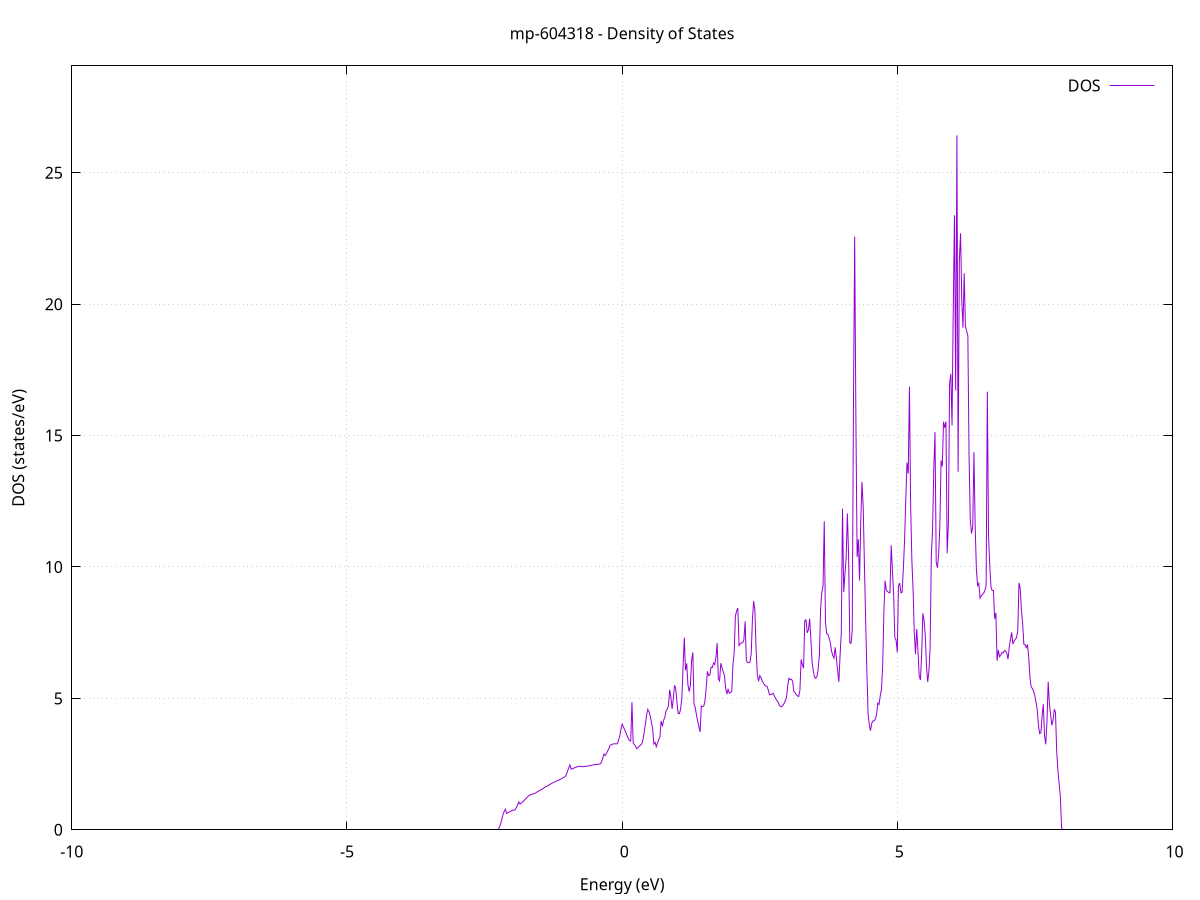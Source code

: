 set title 'mp-604318 - Density of States'
set xlabel 'Energy (eV)'
set ylabel 'DOS (states/eV)'
set grid
set xrange [-10:10]
set yrange [0:29.068]
set xzeroaxis lt -1
set terminal png size 800,600
set output 'mp-604318_dos_gnuplot.png'
plot '-' using 1:2 with lines title 'DOS'
-34.208500 0.000000
-34.186400 0.000000
-34.164300 0.000000
-34.142200 0.000000
-34.120100 0.000000
-34.098000 0.000000
-34.075900 0.000000
-34.053700 0.000000
-34.031600 0.000000
-34.009500 0.000000
-33.987400 0.000000
-33.965300 0.000000
-33.943200 0.000000
-33.921100 0.000000
-33.898900 0.000000
-33.876800 0.000000
-33.854700 0.000000
-33.832600 0.000000
-33.810500 0.000000
-33.788400 0.000000
-33.766300 0.000000
-33.744200 0.000000
-33.722000 0.000000
-33.699900 0.000000
-33.677800 0.000000
-33.655700 0.000000
-33.633600 0.000000
-33.611500 0.000000
-33.589400 0.000000
-33.567200 0.000000
-33.545100 0.000000
-33.523000 0.000000
-33.500900 0.000000
-33.478800 0.000000
-33.456700 0.000000
-33.434600 0.000000
-33.412400 0.000000
-33.390300 0.000000
-33.368200 0.000000
-33.346100 0.000000
-33.324000 0.000000
-33.301900 0.000000
-33.279800 0.000000
-33.257700 0.000000
-33.235500 0.000000
-33.213400 0.000000
-33.191300 0.000000
-33.169200 0.000000
-33.147100 0.000000
-33.125000 0.000000
-33.102900 0.000000
-33.080700 0.000000
-33.058600 0.000000
-33.036500 0.000000
-33.014400 0.000000
-32.992300 0.000000
-32.970200 0.000000
-32.948100 0.000000
-32.925900 0.000000
-32.903800 0.000000
-32.881700 0.000000
-32.859600 0.000000
-32.837500 0.000000
-32.815400 0.000000
-32.793300 0.000000
-32.771100 0.000000
-32.749000 0.000000
-32.726900 0.000000
-32.704800 0.000000
-32.682700 0.000000
-32.660600 0.000000
-32.638500 0.000000
-32.616400 0.000000
-32.594200 0.000000
-32.572100 0.000000
-32.550000 0.000000
-32.527900 0.000000
-32.505800 0.000000
-32.483700 0.000000
-32.461600 0.000000
-32.439400 0.000000
-32.417300 0.000000
-32.395200 0.000000
-32.373100 0.000000
-32.351000 0.000000
-32.328900 0.000000
-32.306800 0.000000
-32.284600 0.000000
-32.262500 0.000000
-32.240400 0.000000
-32.218300 0.000000
-32.196200 1092.829200
-32.174100 0.000000
-32.152000 0.000000
-32.129900 0.000000
-32.107700 0.000000
-32.085600 0.000000
-32.063500 0.000000
-32.041400 0.000000
-32.019300 0.000000
-31.997200 0.000000
-31.975100 0.000000
-31.952900 0.000000
-31.930800 0.000000
-31.908700 0.000000
-31.886600 0.000000
-31.864500 0.000000
-31.842400 0.000000
-31.820300 0.000000
-31.798100 0.000000
-31.776000 0.000000
-31.753900 0.000000
-31.731800 0.000000
-31.709700 0.000000
-31.687600 0.000000
-31.665500 0.000000
-31.643300 0.000000
-31.621200 0.000000
-31.599100 0.000000
-31.577000 0.000000
-31.554900 0.000000
-31.532800 0.000000
-31.510700 0.000000
-31.488600 0.000000
-31.466400 0.000000
-31.444300 0.000000
-31.422200 0.000000
-31.400100 0.000000
-31.378000 0.000000
-31.355900 0.000000
-31.333800 0.000000
-31.311600 0.000000
-31.289500 0.000000
-31.267400 0.000000
-31.245300 0.000000
-31.223200 0.000000
-31.201100 0.000000
-31.179000 0.000000
-31.156800 0.000000
-31.134700 0.000000
-31.112600 0.000000
-31.090500 0.000000
-31.068400 0.000000
-31.046300 0.000000
-31.024200 0.000000
-31.002100 0.000000
-30.979900 0.000000
-30.957800 0.000000
-30.935700 0.000000
-30.913600 0.000000
-30.891500 0.000000
-30.869400 0.000000
-30.847300 0.000000
-30.825100 0.000000
-30.803000 0.000000
-30.780900 0.000000
-30.758800 0.000000
-30.736700 0.000000
-30.714600 0.000000
-30.692500 0.000000
-30.670300 0.000000
-30.648200 0.000000
-30.626100 0.000000
-30.604000 0.000000
-30.581900 0.000000
-30.559800 0.000000
-30.537700 0.000000
-30.515500 0.000000
-30.493400 0.000000
-30.471300 0.000000
-30.449200 0.000000
-30.427100 0.000000
-30.405000 0.000000
-30.382900 0.000000
-30.360800 0.000000
-30.338600 0.000000
-30.316500 0.000000
-30.294400 0.000000
-30.272300 0.000000
-30.250200 0.000000
-30.228100 0.000000
-30.206000 0.000000
-30.183800 0.000000
-30.161700 0.000000
-30.139600 0.000000
-30.117500 0.000000
-30.095400 0.000000
-30.073300 0.000000
-30.051200 0.000000
-30.029000 0.000000
-30.006900 0.000000
-29.984800 0.000000
-29.962700 0.000000
-29.940600 0.000000
-29.918500 0.000000
-29.896400 0.000000
-29.874300 0.000000
-29.852100 0.000000
-29.830000 0.000000
-29.807900 0.000000
-29.785800 0.000000
-29.763700 0.000000
-29.741600 0.000000
-29.719500 0.000000
-29.697300 0.000000
-29.675200 0.000000
-29.653100 0.000000
-29.631000 0.000000
-29.608900 0.000000
-29.586800 0.000000
-29.564700 0.000000
-29.542500 0.000000
-29.520400 0.000000
-29.498300 0.000000
-29.476200 0.000000
-29.454100 0.000000
-29.432000 0.000000
-29.409900 0.000000
-29.387700 0.000000
-29.365600 0.000000
-29.343500 0.000000
-29.321400 0.000000
-29.299300 0.000000
-29.277200 0.000000
-29.255100 0.000000
-29.233000 0.000000
-29.210800 0.000000
-29.188700 0.000000
-29.166600 0.000000
-29.144500 0.000000
-29.122400 0.000000
-29.100300 0.000000
-29.078200 0.000000
-29.056000 0.000000
-29.033900 0.000000
-29.011800 0.000000
-28.989700 0.000000
-28.967600 0.000000
-28.945500 0.000000
-28.923400 0.000000
-28.901200 0.000000
-28.879100 0.000000
-28.857000 0.000000
-28.834900 0.000000
-28.812800 0.000000
-28.790700 0.000000
-28.768600 0.000000
-28.746500 0.000000
-28.724300 0.000000
-28.702200 0.000000
-28.680100 0.000000
-28.658000 0.000000
-28.635900 0.000000
-28.613800 0.000000
-28.591700 0.000000
-28.569500 0.000000
-28.547400 0.000000
-28.525300 0.000000
-28.503200 0.000000
-28.481100 0.000000
-28.459000 0.000000
-28.436900 0.000000
-28.414700 0.000000
-28.392600 0.000000
-28.370500 0.000000
-28.348400 0.000000
-28.326300 0.000000
-28.304200 0.000000
-28.282100 0.000000
-28.259900 0.000000
-28.237800 0.000000
-28.215700 0.000000
-28.193600 0.000000
-28.171500 0.000000
-28.149400 0.000000
-28.127300 0.000000
-28.105200 0.000000
-28.083000 0.000000
-28.060900 0.000000
-28.038800 0.000000
-28.016700 0.000000
-27.994600 0.000000
-27.972500 0.000000
-27.950400 0.000000
-27.928200 0.000000
-27.906100 0.000000
-27.884000 0.000000
-27.861900 0.000000
-27.839800 0.000000
-27.817700 0.000000
-27.795600 0.000000
-27.773400 0.000000
-27.751300 0.000000
-27.729200 0.000000
-27.707100 0.000000
-27.685000 0.000000
-27.662900 0.000000
-27.640800 0.000000
-27.618700 0.000000
-27.596500 0.000000
-27.574400 0.000000
-27.552300 0.000000
-27.530200 0.000000
-27.508100 0.000000
-27.486000 0.000000
-27.463900 0.000000
-27.441700 0.000000
-27.419600 0.000000
-27.397500 0.000000
-27.375400 0.000000
-27.353300 0.000000
-27.331200 0.000000
-27.309100 0.000000
-27.286900 0.000000
-27.264800 0.000000
-27.242700 0.000000
-27.220600 0.000000
-27.198500 0.000000
-27.176400 0.000000
-27.154300 0.000000
-27.132100 0.000000
-27.110000 0.000000
-27.087900 0.000000
-27.065800 0.000000
-27.043700 0.000000
-27.021600 0.000000
-26.999500 0.000000
-26.977400 0.000000
-26.955200 0.000000
-26.933100 0.000000
-26.911000 0.000000
-26.888900 0.000000
-26.866800 0.000000
-26.844700 0.000000
-26.822600 0.000000
-26.800400 0.000000
-26.778300 0.000000
-26.756200 0.000000
-26.734100 0.000000
-26.712000 0.000000
-26.689900 0.000000
-26.667800 0.000000
-26.645600 0.000000
-26.623500 0.000000
-26.601400 0.000000
-26.579300 0.000000
-26.557200 0.000000
-26.535100 0.000000
-26.513000 0.000000
-26.490900 0.000000
-26.468700 0.000000
-26.446600 0.000000
-26.424500 0.000000
-26.402400 0.000000
-26.380300 0.000000
-26.358200 0.000000
-26.336100 0.000000
-26.313900 0.000000
-26.291800 0.000000
-26.269700 0.000000
-26.247600 0.000000
-26.225500 0.000000
-26.203400 0.000000
-26.181300 0.000000
-26.159100 0.000000
-26.137000 0.000000
-26.114900 0.000000
-26.092800 0.000000
-26.070700 0.000000
-26.048600 0.000000
-26.026500 0.000000
-26.004300 0.000000
-25.982200 0.000000
-25.960100 0.000000
-25.938000 0.000000
-25.915900 0.000000
-25.893800 0.000000
-25.871700 0.000000
-25.849600 0.000000
-25.827400 0.000000
-25.805300 0.000000
-25.783200 0.000000
-25.761100 0.000000
-25.739000 0.000000
-25.716900 0.000000
-25.694800 0.000000
-25.672600 0.000000
-25.650500 0.000000
-25.628400 0.000000
-25.606300 0.000000
-25.584200 0.000000
-25.562100 0.000000
-25.540000 0.000000
-25.517800 0.000000
-25.495700 0.000000
-25.473600 0.000000
-25.451500 0.000000
-25.429400 0.000000
-25.407300 0.000000
-25.385200 0.000000
-25.363100 0.000000
-25.340900 0.000000
-25.318800 0.000000
-25.296700 0.000000
-25.274600 0.000000
-25.252500 0.000000
-25.230400 0.000000
-25.208300 0.000000
-25.186100 0.000000
-25.164000 0.000000
-25.141900 0.000000
-25.119800 0.000000
-25.097700 0.000000
-25.075600 0.000000
-25.053500 0.000000
-25.031300 0.000000
-25.009200 0.000000
-24.987100 0.000000
-24.965000 0.000000
-24.942900 0.000000
-24.920800 0.000000
-24.898700 0.000000
-24.876500 0.000000
-24.854400 0.000000
-24.832300 0.000000
-24.810200 0.000000
-24.788100 0.000000
-24.766000 0.000000
-24.743900 0.000000
-24.721800 0.000000
-24.699600 0.000000
-24.677500 0.000000
-24.655400 0.000000
-24.633300 0.000000
-24.611200 0.000000
-24.589100 0.000000
-24.567000 0.000000
-24.544800 0.000000
-24.522700 0.000000
-24.500600 0.000000
-24.478500 0.000000
-24.456400 0.000000
-24.434300 0.000000
-24.412200 0.000000
-24.390000 0.000000
-24.367900 0.000000
-24.345800 0.000000
-24.323700 0.000000
-24.301600 0.000000
-24.279500 0.000000
-24.257400 0.000000
-24.235300 0.000000
-24.213100 0.000000
-24.191000 0.000000
-24.168900 0.000000
-24.146800 0.000000
-24.124700 0.000000
-24.102600 0.000000
-24.080500 0.000000
-24.058300 0.000000
-24.036200 0.000000
-24.014100 0.000000
-23.992000 0.000000
-23.969900 0.000000
-23.947800 0.000000
-23.925700 0.000000
-23.903500 0.000000
-23.881400 0.000000
-23.859300 0.000000
-23.837200 0.000000
-23.815100 0.000000
-23.793000 0.000000
-23.770900 0.000000
-23.748700 0.000000
-23.726600 0.000000
-23.704500 0.000000
-23.682400 0.000000
-23.660300 0.000000
-23.638200 0.000000
-23.616100 0.000000
-23.594000 0.000000
-23.571800 0.000000
-23.549700 0.000000
-23.527600 0.000000
-23.505500 0.000000
-23.483400 0.000000
-23.461300 0.000000
-23.439200 0.000000
-23.417000 0.000000
-23.394900 0.000000
-23.372800 0.000000
-23.350700 0.000000
-23.328600 0.000000
-23.306500 0.000000
-23.284400 0.000000
-23.262200 0.000000
-23.240100 0.000000
-23.218000 0.000000
-23.195900 0.000000
-23.173800 0.000000
-23.151700 0.000000
-23.129600 0.000000
-23.107500 0.000000
-23.085300 0.000000
-23.063200 0.000000
-23.041100 0.000000
-23.019000 0.000000
-22.996900 0.000000
-22.974800 0.000000
-22.952700 0.000000
-22.930500 0.000000
-22.908400 0.000000
-22.886300 0.000000
-22.864200 0.000000
-22.842100 0.000000
-22.820000 0.000000
-22.797900 0.000000
-22.775700 0.000000
-22.753600 0.000000
-22.731500 0.000000
-22.709400 0.000000
-22.687300 0.000000
-22.665200 0.000000
-22.643100 0.000000
-22.620900 0.000000
-22.598800 0.000000
-22.576700 0.000000
-22.554600 0.000000
-22.532500 0.000000
-22.510400 0.000000
-22.488300 0.000000
-22.466200 0.000000
-22.444000 0.000000
-22.421900 0.000000
-22.399800 0.000000
-22.377700 0.000000
-22.355600 0.000000
-22.333500 0.000000
-22.311400 0.000000
-22.289200 0.000000
-22.267100 0.000000
-22.245000 0.000000
-22.222900 0.000000
-22.200800 0.000000
-22.178700 0.000000
-22.156600 0.000000
-22.134400 0.000000
-22.112300 0.000000
-22.090200 0.000000
-22.068100 0.000000
-22.046000 0.000000
-22.023900 0.000000
-22.001800 0.000000
-21.979700 0.000000
-21.957500 0.000000
-21.935400 0.000000
-21.913300 0.000000
-21.891200 0.000000
-21.869100 0.000000
-21.847000 0.000000
-21.824900 0.000000
-21.802700 0.000000
-21.780600 0.000000
-21.758500 0.000000
-21.736400 0.000000
-21.714300 0.000000
-21.692200 0.000000
-21.670100 0.000000
-21.647900 0.000000
-21.625800 0.000000
-21.603700 0.000000
-21.581600 0.000000
-21.559500 0.000000
-21.537400 0.000000
-21.515300 0.000000
-21.493100 0.000000
-21.471000 0.000000
-21.448900 0.000000
-21.426800 0.000000
-21.404700 0.000000
-21.382600 0.000000
-21.360500 0.000000
-21.338400 0.000000
-21.316200 0.000000
-21.294100 0.000000
-21.272000 0.000000
-21.249900 0.000000
-21.227800 0.000000
-21.205700 0.000000
-21.183600 0.000000
-21.161400 0.000000
-21.139300 0.000000
-21.117200 0.000000
-21.095100 0.000000
-21.073000 0.000000
-21.050900 0.000000
-21.028800 0.000000
-21.006600 0.000000
-20.984500 0.000000
-20.962400 0.000000
-20.940300 0.000000
-20.918200 0.000000
-20.896100 0.000000
-20.874000 0.000000
-20.851900 0.000000
-20.829700 0.000000
-20.807600 0.000000
-20.785500 0.000000
-20.763400 0.000000
-20.741300 0.000000
-20.719200 0.000000
-20.697100 0.000000
-20.674900 0.000000
-20.652800 0.000000
-20.630700 0.000000
-20.608600 0.000000
-20.586500 0.000000
-20.564400 0.000000
-20.542300 0.000000
-20.520100 0.000000
-20.498000 0.000000
-20.475900 0.000000
-20.453800 0.000000
-20.431700 0.000000
-20.409600 0.000000
-20.387500 0.000000
-20.365300 0.000000
-20.343200 0.000000
-20.321100 0.000000
-20.299000 0.000000
-20.276900 0.000000
-20.254800 0.000000
-20.232700 0.000000
-20.210600 0.000000
-20.188400 0.000000
-20.166300 0.000000
-20.144200 0.000000
-20.122100 0.000000
-20.100000 0.000000
-20.077900 0.000000
-20.055800 0.000000
-20.033600 0.000000
-20.011500 0.000000
-19.989400 0.000000
-19.967300 0.000000
-19.945200 0.000000
-19.923100 0.000000
-19.901000 0.000000
-19.878800 0.000000
-19.856700 0.000000
-19.834600 0.000000
-19.812500 0.000000
-19.790400 0.000000
-19.768300 0.000000
-19.746200 0.000000
-19.724100 0.000000
-19.701900 0.000000
-19.679800 0.000000
-19.657700 0.000000
-19.635600 0.000000
-19.613500 0.000000
-19.591400 0.000000
-19.569300 0.000000
-19.547100 0.000000
-19.525000 0.000000
-19.502900 0.000000
-19.480800 0.000000
-19.458700 0.000000
-19.436600 0.000000
-19.414500 0.000000
-19.392300 0.000000
-19.370200 0.000000
-19.348100 0.000000
-19.326000 0.000000
-19.303900 0.000000
-19.281800 0.000000
-19.259700 0.000000
-19.237500 0.000000
-19.215400 0.000000
-19.193300 0.000000
-19.171200 0.000000
-19.149100 0.000000
-19.127000 0.000000
-19.104900 0.000000
-19.082800 0.000000
-19.060600 0.000000
-19.038500 0.000000
-19.016400 0.000000
-18.994300 0.000000
-18.972200 0.000000
-18.950100 0.000000
-18.928000 0.000000
-18.905800 0.000000
-18.883700 0.000000
-18.861600 0.000000
-18.839500 0.000000
-18.817400 0.000000
-18.795300 0.000000
-18.773200 0.000000
-18.751000 0.000000
-18.728900 0.000000
-18.706800 0.000000
-18.684700 0.000000
-18.662600 0.000000
-18.640500 0.000000
-18.618400 0.000000
-18.596300 0.000000
-18.574100 0.000000
-18.552000 0.000000
-18.529900 0.000000
-18.507800 0.000000
-18.485700 0.000000
-18.463600 0.000000
-18.441500 0.000000
-18.419300 0.000000
-18.397200 0.000000
-18.375100 0.000000
-18.353000 0.000000
-18.330900 0.000000
-18.308800 0.000000
-18.286700 0.000000
-18.264500 0.000000
-18.242400 0.000000
-18.220300 0.000000
-18.198200 0.000000
-18.176100 0.000000
-18.154000 0.000000
-18.131900 0.000000
-18.109700 0.000000
-18.087600 0.000000
-18.065500 0.000000
-18.043400 0.000000
-18.021300 0.000000
-17.999200 0.000000
-17.977100 0.000000
-17.955000 0.000000
-17.932800 0.000000
-17.910700 0.000000
-17.888600 0.000000
-17.866500 0.000000
-17.844400 0.000000
-17.822300 0.000000
-17.800200 0.000000
-17.778000 0.000000
-17.755900 0.000000
-17.733800 0.000000
-17.711700 0.000000
-17.689600 0.000000
-17.667500 0.000000
-17.645400 0.000000
-17.623200 0.000000
-17.601100 0.000000
-17.579000 0.000000
-17.556900 0.000000
-17.534800 0.000000
-17.512700 0.000000
-17.490600 0.000000
-17.468500 0.000000
-17.446300 0.000000
-17.424200 0.000000
-17.402100 0.000000
-17.380000 0.000000
-17.357900 0.000000
-17.335800 0.000000
-17.313700 0.000000
-17.291500 0.000000
-17.269400 0.000000
-17.247300 0.000000
-17.225200 0.000000
-17.203100 0.000000
-17.181000 0.000000
-17.158900 0.000000
-17.136700 0.000000
-17.114600 0.000000
-17.092500 0.000000
-17.070400 0.000000
-17.048300 0.000000
-17.026200 0.000000
-17.004100 0.000000
-16.981900 0.000000
-16.959800 0.000000
-16.937700 0.000000
-16.915600 0.000000
-16.893500 0.000000
-16.871400 0.000000
-16.849300 0.000000
-16.827200 0.000000
-16.805000 0.000000
-16.782900 0.000000
-16.760800 0.000000
-16.738700 0.000000
-16.716600 0.000000
-16.694500 0.000000
-16.672400 0.000000
-16.650200 0.000000
-16.628100 0.000000
-16.606000 0.000000
-16.583900 0.000000
-16.561800 0.000000
-16.539700 0.000000
-16.517600 0.000000
-16.495400 0.000000
-16.473300 0.000000
-16.451200 0.000000
-16.429100 0.000000
-16.407000 0.000000
-16.384900 0.000000
-16.362800 0.000000
-16.340700 0.000000
-16.318500 0.000000
-16.296400 0.000000
-16.274300 0.000000
-16.252200 0.000000
-16.230100 0.000000
-16.208000 0.000000
-16.185900 0.000000
-16.163700 0.000000
-16.141600 0.000000
-16.119500 0.000000
-16.097400 0.000000
-16.075300 0.000000
-16.053200 0.000000
-16.031100 0.000000
-16.008900 0.000000
-15.986800 0.000000
-15.964700 0.000000
-15.942600 0.000000
-15.920500 0.000000
-15.898400 0.000000
-15.876300 0.000000
-15.854100 0.000000
-15.832000 0.000000
-15.809900 0.000000
-15.787800 0.000000
-15.765700 0.000000
-15.743600 310.175500
-15.721500 244.015800
-15.699400 612.213300
-15.677200 0.000000
-15.655100 0.000000
-15.633000 0.000000
-15.610900 0.000000
-15.588800 0.000000
-15.566700 0.000000
-15.544600 0.000000
-15.522400 0.000000
-15.500300 0.000000
-15.478200 0.000000
-15.456100 0.000000
-15.434000 0.000000
-15.411900 0.000000
-15.389800 0.000000
-15.367600 0.000000
-15.345500 0.000000
-15.323400 0.000000
-15.301300 0.000000
-15.279200 0.000000
-15.257100 0.000000
-15.235000 0.000000
-15.212900 0.000000
-15.190700 0.000000
-15.168600 0.000000
-15.146500 0.000000
-15.124400 0.000000
-15.102300 0.000000
-15.080200 0.000000
-15.058100 0.000000
-15.035900 0.000000
-15.013800 0.000000
-14.991700 0.000000
-14.969600 0.000000
-14.947500 0.000000
-14.925400 0.000000
-14.903300 0.000000
-14.881100 0.000000
-14.859000 0.000000
-14.836900 0.000000
-14.814800 0.000000
-14.792700 0.000000
-14.770600 0.000000
-14.748500 0.000000
-14.726300 0.000000
-14.704200 0.000000
-14.682100 0.000000
-14.660000 0.000000
-14.637900 0.000000
-14.615800 0.000000
-14.593700 0.000000
-14.571600 0.000000
-14.549400 0.000000
-14.527300 0.000000
-14.505200 0.000000
-14.483100 0.000000
-14.461000 0.000000
-14.438900 0.000000
-14.416800 0.000000
-14.394600 0.000000
-14.372500 0.000000
-14.350400 0.000000
-14.328300 0.000000
-14.306200 0.000000
-14.284100 0.000000
-14.262000 0.000000
-14.239800 0.000000
-14.217700 0.000000
-14.195600 0.000000
-14.173500 0.000000
-14.151400 0.000000
-14.129300 0.000000
-14.107200 0.000000
-14.085100 0.000000
-14.062900 0.000000
-14.040800 0.000000
-14.018700 0.000000
-13.996600 0.000000
-13.974500 0.000000
-13.952400 0.000000
-13.930300 0.000000
-13.908100 0.000000
-13.886000 0.000000
-13.863900 0.000000
-13.841800 0.000000
-13.819700 0.000000
-13.797600 0.000000
-13.775500 0.000000
-13.753300 0.000000
-13.731200 0.000000
-13.709100 0.000000
-13.687000 0.000000
-13.664900 0.000000
-13.642800 0.000000
-13.620700 0.000000
-13.598500 0.000000
-13.576400 0.000000
-13.554300 0.000000
-13.532200 0.000000
-13.510100 0.000000
-13.488000 0.000000
-13.465900 0.000000
-13.443800 0.000000
-13.421600 0.000000
-13.399500 0.000000
-13.377400 0.000000
-13.355300 0.000000
-13.333200 0.000000
-13.311100 0.000000
-13.289000 0.000000
-13.266800 0.000000
-13.244700 0.000000
-13.222600 0.000000
-13.200500 0.000000
-13.178400 0.000000
-13.156300 0.000000
-13.134200 0.000000
-13.112000 0.000000
-13.089900 0.000000
-13.067800 0.000000
-13.045700 0.000000
-13.023600 0.000000
-13.001500 0.000000
-12.979400 0.000000
-12.957300 0.000000
-12.935100 0.000000
-12.913000 0.000000
-12.890900 0.000000
-12.868800 0.000000
-12.846700 0.000000
-12.824600 0.000000
-12.802500 0.000000
-12.780300 0.000000
-12.758200 0.000000
-12.736100 0.000000
-12.714000 0.000000
-12.691900 0.000000
-12.669800 0.000000
-12.647700 0.000000
-12.625500 0.000000
-12.603400 0.000000
-12.581300 0.000000
-12.559200 0.000000
-12.537100 0.000000
-12.515000 0.000000
-12.492900 0.000000
-12.470700 0.000000
-12.448600 0.000000
-12.426500 0.000000
-12.404400 0.000000
-12.382300 0.000000
-12.360200 0.000000
-12.338100 0.000000
-12.316000 0.000000
-12.293800 0.000000
-12.271700 0.000000
-12.249600 0.000000
-12.227500 0.000000
-12.205400 0.000000
-12.183300 0.000000
-12.161200 0.000000
-12.139000 0.000000
-12.116900 0.000000
-12.094800 0.000000
-12.072700 0.000000
-12.050600 0.000000
-12.028500 0.000000
-12.006400 0.000000
-11.984200 0.000000
-11.962100 0.000000
-11.940000 0.000000
-11.917900 0.000000
-11.895800 0.000000
-11.873700 0.000000
-11.851600 0.000000
-11.829500 0.000000
-11.807300 0.000000
-11.785200 0.000000
-11.763100 0.000000
-11.741000 0.000000
-11.718900 0.000000
-11.696800 0.000000
-11.674700 0.000000
-11.652500 0.000000
-11.630400 0.000000
-11.608300 0.000000
-11.586200 0.000000
-11.564100 0.000000
-11.542000 0.000000
-11.519900 0.000000
-11.497700 0.000000
-11.475600 0.000000
-11.453500 0.000000
-11.431400 0.000000
-11.409300 0.000000
-11.387200 0.000000
-11.365100 0.000000
-11.342900 0.000000
-11.320800 0.000000
-11.298700 0.000000
-11.276600 0.000000
-11.254500 0.000000
-11.232400 0.000000
-11.210300 0.000000
-11.188200 0.000000
-11.166000 0.000000
-11.143900 0.000000
-11.121800 0.000000
-11.099700 0.000000
-11.077600 0.000000
-11.055500 0.000000
-11.033400 0.000000
-11.011200 0.000000
-10.989100 0.000000
-10.967000 0.000000
-10.944900 0.000000
-10.922800 0.000000
-10.900700 0.000000
-10.878600 0.000000
-10.856400 0.000000
-10.834300 0.000000
-10.812200 0.000000
-10.790100 0.000000
-10.768000 0.000000
-10.745900 0.000000
-10.723800 0.000000
-10.701700 0.000000
-10.679500 0.000000
-10.657400 0.000000
-10.635300 0.000000
-10.613200 0.000000
-10.591100 0.000000
-10.569000 0.000000
-10.546900 0.000000
-10.524700 0.000000
-10.502600 0.000000
-10.480500 0.000000
-10.458400 0.000000
-10.436300 0.000000
-10.414200 0.000000
-10.392100 0.000000
-10.369900 0.000000
-10.347800 0.000000
-10.325700 0.000000
-10.303600 0.000000
-10.281500 0.000000
-10.259400 0.000000
-10.237300 0.000000
-10.215100 0.000000
-10.193000 0.000000
-10.170900 0.000000
-10.148800 0.000000
-10.126700 0.000000
-10.104600 0.000000
-10.082500 0.000000
-10.060400 0.000000
-10.038200 0.000000
-10.016100 0.000000
-9.994000 0.000000
-9.971900 0.000000
-9.949800 0.000000
-9.927700 0.000000
-9.905600 0.000000
-9.883400 0.000000
-9.861300 0.000000
-9.839200 0.000000
-9.817100 0.000000
-9.795000 0.000000
-9.772900 0.000000
-9.750800 0.000000
-9.728600 0.000000
-9.706500 0.000000
-9.684400 0.000000
-9.662300 0.000000
-9.640200 0.000000
-9.618100 0.000000
-9.596000 0.000000
-9.573900 0.000000
-9.551700 0.000000
-9.529600 0.000000
-9.507500 0.000000
-9.485400 0.000000
-9.463300 0.000000
-9.441200 0.000000
-9.419100 0.000000
-9.396900 0.000000
-9.374800 0.000000
-9.352700 0.000000
-9.330600 0.000000
-9.308500 0.000000
-9.286400 0.000000
-9.264300 0.000000
-9.242100 0.000000
-9.220000 0.000000
-9.197900 0.000000
-9.175800 0.000000
-9.153700 0.000000
-9.131600 0.000000
-9.109500 0.000000
-9.087300 0.000000
-9.065200 0.000000
-9.043100 0.000000
-9.021000 0.000000
-8.998900 0.000000
-8.976800 0.000000
-8.954700 0.000000
-8.932600 0.000000
-8.910400 0.000000
-8.888300 0.000000
-8.866200 0.000000
-8.844100 0.000000
-8.822000 0.000000
-8.799900 0.000000
-8.777800 0.000000
-8.755600 0.000000
-8.733500 0.000000
-8.711400 0.000000
-8.689300 0.000000
-8.667200 0.000000
-8.645100 0.000000
-8.623000 0.000000
-8.600800 0.000000
-8.578700 0.000000
-8.556600 0.000000
-8.534500 0.000000
-8.512400 0.000000
-8.490300 0.000000
-8.468200 0.000000
-8.446100 0.000000
-8.423900 0.000000
-8.401800 0.000000
-8.379700 0.000000
-8.357600 0.000000
-8.335500 0.000000
-8.313400 0.000000
-8.291300 0.000000
-8.269100 0.000000
-8.247000 0.000000
-8.224900 0.000000
-8.202800 0.000000
-8.180700 0.000000
-8.158600 0.000000
-8.136500 0.000000
-8.114300 0.000000
-8.092200 0.000000
-8.070100 0.000000
-8.048000 0.000000
-8.025900 0.000000
-8.003800 0.000000
-7.981700 0.000000
-7.959500 0.000000
-7.937400 0.000000
-7.915300 0.000000
-7.893200 0.000000
-7.871100 0.000000
-7.849000 0.000000
-7.826900 0.000000
-7.804800 0.000000
-7.782600 0.000000
-7.760500 0.000000
-7.738400 0.000000
-7.716300 0.000000
-7.694200 0.000000
-7.672100 0.000000
-7.650000 0.000000
-7.627800 0.000000
-7.605700 0.000000
-7.583600 0.000000
-7.561500 0.000000
-7.539400 0.000000
-7.517300 0.000000
-7.495200 0.000000
-7.473000 0.000000
-7.450900 0.000000
-7.428800 0.000000
-7.406700 0.000000
-7.384600 0.000000
-7.362500 0.000000
-7.340400 0.000000
-7.318300 0.000000
-7.296100 0.000000
-7.274000 0.000000
-7.251900 0.000000
-7.229800 0.000000
-7.207700 0.000000
-7.185600 0.000000
-7.163500 0.000000
-7.141300 0.000000
-7.119200 0.000000
-7.097100 0.000000
-7.075000 0.000000
-7.052900 0.000000
-7.030800 0.000000
-7.008700 0.000000
-6.986500 0.000000
-6.964400 0.000000
-6.942300 0.000000
-6.920200 0.000000
-6.898100 0.000000
-6.876000 0.000000
-6.853900 0.000000
-6.831700 0.000000
-6.809600 0.000000
-6.787500 0.000000
-6.765400 0.000000
-6.743300 0.000000
-6.721200 0.000000
-6.699100 0.000000
-6.677000 0.000000
-6.654800 0.000000
-6.632700 0.000000
-6.610600 0.000000
-6.588500 0.000000
-6.566400 0.000000
-6.544300 0.000000
-6.522200 0.000000
-6.500000 0.000000
-6.477900 0.000000
-6.455800 0.000000
-6.433700 0.000000
-6.411600 0.000000
-6.389500 0.000000
-6.367400 0.000000
-6.345200 0.000000
-6.323100 0.000000
-6.301000 0.000000
-6.278900 0.000000
-6.256800 0.000000
-6.234700 0.000000
-6.212600 0.000000
-6.190500 0.000000
-6.168300 0.000000
-6.146200 0.000000
-6.124100 0.000000
-6.102000 0.000000
-6.079900 0.000000
-6.057800 0.000000
-6.035700 0.000000
-6.013500 0.000000
-5.991400 0.000000
-5.969300 0.000000
-5.947200 0.000000
-5.925100 0.000000
-5.903000 0.000000
-5.880900 0.000000
-5.858700 0.000000
-5.836600 0.000000
-5.814500 0.000000
-5.792400 0.000000
-5.770300 0.000000
-5.748200 0.000000
-5.726100 0.000000
-5.703900 0.000000
-5.681800 0.000000
-5.659700 0.000000
-5.637600 0.000000
-5.615500 0.000000
-5.593400 0.000000
-5.571300 0.000000
-5.549200 0.000000
-5.527000 0.000000
-5.504900 0.000000
-5.482800 0.000000
-5.460700 0.000000
-5.438600 0.000000
-5.416500 0.000000
-5.394400 0.000000
-5.372200 0.000000
-5.350100 0.000000
-5.328000 0.000000
-5.305900 0.000000
-5.283800 0.000000
-5.261700 0.000000
-5.239600 0.000000
-5.217400 0.000000
-5.195300 0.000000
-5.173200 0.000000
-5.151100 0.000000
-5.129000 0.000000
-5.106900 0.000000
-5.084800 0.000000
-5.062700 0.000000
-5.040500 0.000000
-5.018400 0.000000
-4.996300 0.000000
-4.974200 0.000000
-4.952100 0.000000
-4.930000 0.000000
-4.907900 0.000000
-4.885700 0.000000
-4.863600 0.000000
-4.841500 0.000000
-4.819400 0.000000
-4.797300 0.000000
-4.775200 0.000000
-4.753100 0.000000
-4.730900 0.000000
-4.708800 0.000000
-4.686700 0.000000
-4.664600 0.000000
-4.642500 0.000000
-4.620400 0.000000
-4.598300 0.000000
-4.576100 0.000000
-4.554000 0.000000
-4.531900 0.000000
-4.509800 0.000000
-4.487700 0.000000
-4.465600 0.000000
-4.443500 0.000000
-4.421400 0.000000
-4.399200 0.000000
-4.377100 0.000000
-4.355000 0.000000
-4.332900 0.000000
-4.310800 0.000000
-4.288700 0.000000
-4.266600 0.000000
-4.244400 0.000000
-4.222300 0.000000
-4.200200 0.000000
-4.178100 0.000000
-4.156000 0.000000
-4.133900 0.000000
-4.111800 0.000000
-4.089600 0.000000
-4.067500 0.000000
-4.045400 0.000000
-4.023300 0.000000
-4.001200 0.000000
-3.979100 0.000000
-3.957000 0.000000
-3.934900 0.000000
-3.912700 0.000000
-3.890600 0.000000
-3.868500 0.000000
-3.846400 0.000000
-3.824300 0.000000
-3.802200 0.000000
-3.780100 0.000000
-3.757900 0.000000
-3.735800 0.000000
-3.713700 0.000000
-3.691600 0.000000
-3.669500 0.000000
-3.647400 0.000000
-3.625300 0.000000
-3.603100 0.000000
-3.581000 0.000000
-3.558900 0.000000
-3.536800 0.000000
-3.514700 0.000000
-3.492600 0.000000
-3.470500 0.000000
-3.448300 0.000000
-3.426200 0.000000
-3.404100 0.000000
-3.382000 0.000000
-3.359900 0.000000
-3.337800 0.000000
-3.315700 0.000000
-3.293600 0.000000
-3.271400 0.000000
-3.249300 0.000000
-3.227200 0.000000
-3.205100 0.000000
-3.183000 0.000000
-3.160900 0.000000
-3.138800 0.000000
-3.116600 0.000000
-3.094500 0.000000
-3.072400 0.000000
-3.050300 0.000000
-3.028200 0.000000
-3.006100 0.000000
-2.984000 0.000000
-2.961800 0.000000
-2.939700 0.000000
-2.917600 0.000000
-2.895500 0.000000
-2.873400 0.000000
-2.851300 0.000000
-2.829200 0.000000
-2.807100 0.000000
-2.784900 0.000000
-2.762800 0.000000
-2.740700 0.000000
-2.718600 0.000000
-2.696500 0.000000
-2.674400 0.000000
-2.652300 0.000000
-2.630100 0.000000
-2.608000 0.000000
-2.585900 0.000000
-2.563800 0.000000
-2.541700 0.000000
-2.519600 0.000000
-2.497500 0.000000
-2.475300 0.000000
-2.453200 0.000000
-2.431100 0.000000
-2.409000 0.000000
-2.386900 0.000000
-2.364800 0.000000
-2.342700 0.000000
-2.320500 0.000000
-2.298400 0.000000
-2.276300 0.000000
-2.254200 0.016900
-2.232100 0.085400
-2.210000 0.206700
-2.187900 0.387300
-2.165800 0.573900
-2.143600 0.700600
-2.121500 0.778500
-2.099400 0.619900
-2.077300 0.645700
-2.055200 0.671500
-2.033100 0.697300
-2.011000 0.722900
-1.988800 0.742000
-1.966700 0.751100
-1.944600 0.752800
-1.922500 0.843800
-1.900400 0.942100
-1.878300 1.059200
-1.856200 0.974700
-1.834000 1.013000
-1.811900 1.056000
-1.789800 1.100000
-1.767700 1.145100
-1.745600 1.191200
-1.723500 1.238400
-1.701400 1.286600
-1.679300 1.321200
-1.657100 1.339200
-1.635000 1.354200
-1.612900 1.366300
-1.590800 1.375800
-1.568700 1.406000
-1.546600 1.436500
-1.524500 1.465300
-1.502300 1.491600
-1.480200 1.516200
-1.458100 1.542700
-1.436000 1.573100
-1.413900 1.605600
-1.391800 1.638300
-1.369700 1.653300
-1.347500 1.681200
-1.325400 1.708700
-1.303300 1.736100
-1.281200 1.763600
-1.259100 1.790500
-1.237000 1.814900
-1.214900 1.836700
-1.192700 1.855800
-1.170600 1.873300
-1.148500 1.893200
-1.126400 1.915300
-1.104300 1.942200
-1.082200 1.969800
-1.060100 1.997500
-1.038000 2.025400
-1.015800 2.083900
-0.993700 2.223000
-0.971600 2.353700
-0.949500 2.469800
-0.927400 2.306500
-0.905300 2.322600
-0.883200 2.341300
-0.861000 2.360200
-0.838900 2.378300
-0.816800 2.395600
-0.794700 2.412000
-0.772600 2.412400
-0.750500 2.407700
-0.728400 2.402900
-0.706200 2.400900
-0.684100 2.408900
-0.662000 2.411900
-0.639900 2.420500
-0.617800 2.428700
-0.595700 2.437000
-0.573600 2.446000
-0.551500 2.456300
-0.529300 2.467800
-0.507200 2.480500
-0.485100 2.475200
-0.463000 2.485700
-0.440900 2.490600
-0.418800 2.499000
-0.396700 2.507400
-0.374500 2.579200
-0.352400 2.724600
-0.330300 2.880600
-0.308200 2.824200
-0.286100 2.902100
-0.264000 2.996700
-0.241900 3.086300
-0.219700 3.214100
-0.197600 3.234200
-0.175500 3.256100
-0.153400 3.270500
-0.131300 3.272000
-0.109200 3.271000
-0.087100 3.272800
-0.064900 3.417200
-0.042800 3.569200
-0.020700 3.837200
0.001400 4.016900
0.023500 3.915700
0.045600 3.809900
0.067700 3.697900
0.089800 3.579700
0.112000 3.472500
0.134100 3.389600
0.156200 3.378000
0.178300 4.856100
0.200400 3.294200
0.222500 3.241000
0.244600 3.172600
0.266800 3.086200
0.288900 3.130300
0.311000 3.179900
0.333100 3.222400
0.355200 3.267700
0.377300 3.417700
0.399400 3.693500
0.421600 4.008800
0.443700 4.361800
0.465800 4.582200
0.487900 4.493800
0.510000 4.326200
0.532100 4.091400
0.554200 3.853800
0.576300 3.265500
0.598500 3.326100
0.620600 3.162200
0.642700 3.301000
0.664800 3.428600
0.686900 3.528800
0.709000 4.144100
0.731100 3.940100
0.753300 4.164700
0.775400 4.282500
0.797500 4.521900
0.819600 4.593700
0.841700 4.722000
0.863800 5.328600
0.885900 5.043200
0.908100 4.600700
0.930200 5.000100
0.952300 5.502900
0.974400 5.361500
0.996500 4.851400
1.018600 4.418100
1.040700 4.420200
1.062900 4.602600
1.085000 5.024100
1.107100 6.207200
1.129200 7.313100
1.151300 6.072200
1.173400 6.330200
1.195500 5.518200
1.217600 5.255800
1.239800 5.501700
1.261900 6.447500
1.284000 6.744600
1.306100 4.789000
1.328200 4.650900
1.350300 4.368300
1.372400 4.128400
1.394600 3.924000
1.416700 3.723600
1.438800 4.712000
1.460900 4.683000
1.483000 4.704300
1.505100 4.904100
1.527200 5.395300
1.549400 6.027300
1.571500 5.867200
1.593600 5.886700
1.615700 6.188400
1.637800 6.172000
1.659900 6.345500
1.682000 6.288600
1.704100 6.559400
1.726300 7.102300
1.748400 5.744400
1.770500 5.664100
1.792600 6.339900
1.814700 6.166800
1.836800 6.008900
1.858900 5.868300
1.881100 5.393900
1.903200 5.165600
1.925300 5.339800
1.947400 5.197600
1.969500 5.224500
1.991600 5.270100
2.013700 6.294700
2.035900 6.747500
2.058000 8.133100
2.080100 8.329100
2.102200 8.436300
2.124300 7.009100
2.146400 7.079000
2.168500 7.109700
2.190700 7.120100
2.212800 7.247400
2.234900 7.929100
2.257000 6.430100
2.279100 6.366000
2.301200 6.356000
2.323300 6.383200
2.345400 6.718800
2.367600 8.017100
2.389700 8.703100
2.411800 8.348000
2.433900 6.851100
2.456000 5.895900
2.478100 5.650500
2.500200 5.868800
2.522400 5.793900
2.544500 5.669700
2.566600 5.577000
2.588700 5.514900
2.610800 5.474200
2.632900 5.459100
2.655000 5.314200
2.677200 5.141300
2.699300 5.146600
2.721400 5.159000
2.743500 5.195800
2.765600 5.089100
2.787700 5.001200
2.809800 4.923000
2.831900 4.865700
2.854100 4.752400
2.876200 4.688200
2.898300 4.685100
2.920400 4.733100
2.942500 4.807100
2.964600 4.909200
2.986700 5.034200
3.008900 5.484300
3.031000 5.765900
3.053100 5.715600
3.075200 5.728800
3.097300 5.649900
3.119400 5.275200
3.141500 5.210300
3.163700 5.147000
3.185800 5.093300
3.207900 5.075300
3.230000 5.300900
3.252100 6.479500
3.274200 6.290400
3.296300 6.145900
3.318500 7.968000
3.340600 7.985000
3.362700 7.494200
3.384800 7.602900
3.406900 8.029400
3.429000 7.258900
3.451100 6.385600
3.473200 6.042900
3.495400 5.819300
3.517500 5.761600
3.539600 5.831100
3.561700 6.120100
3.583800 6.649600
3.605900 8.387000
3.628000 9.040000
3.650200 9.275500
3.672300 11.739900
3.694400 7.903200
3.716500 7.458200
3.738600 7.437100
3.760700 7.300100
3.782800 7.120900
3.805000 6.799800
3.827100 6.635800
3.849200 6.533600
3.871300 6.942400
3.893400 6.516200
3.915500 6.055500
3.937600 5.626900
3.959700 6.643100
3.981900 7.481500
4.004000 12.218000
4.026100 9.047300
4.048200 9.725800
4.070300 10.355200
4.092400 12.039200
4.114500 10.447400
4.136700 7.119300
4.158800 7.094000
4.180900 7.582600
4.203000 16.188900
4.225100 22.574600
4.247200 15.646400
4.269300 10.378200
4.291500 11.056100
4.313600 9.486300
4.335700 11.734900
4.357800 13.236200
4.379900 12.307300
4.402000 10.107500
4.424100 7.985300
4.446300 6.094300
4.468400 4.418700
4.490500 4.000100
4.512600 3.769700
4.534700 4.045400
4.556800 4.142200
4.578900 4.140300
4.601000 4.218700
4.623200 4.385400
4.645300 4.822800
4.667400 4.768000
4.689500 5.095800
4.711600 5.343700
4.733700 6.215100
4.755800 8.293900
4.778000 9.480300
4.800100 9.115600
4.822200 9.066500
4.844300 9.026300
4.866400 9.013400
4.888500 10.826000
4.910600 9.875000
4.932800 8.956100
4.954900 7.301500
4.977000 7.224400
4.999100 6.749700
5.021200 9.276200
5.043300 9.386300
5.065400 9.017100
5.087500 9.042100
5.109700 9.943100
5.131800 11.012800
5.153900 12.581100
5.176000 13.969700
5.198100 13.556400
5.220200 16.855400
5.242300 12.309300
5.264500 10.223400
5.286600 9.130200
5.308700 7.485300
5.330800 6.684500
5.352900 7.642600
5.375000 6.830700
5.397100 5.860900
5.419300 5.699200
5.441400 6.624600
5.463500 8.237200
5.485600 7.961700
5.507700 7.393300
5.529800 6.232300
5.551900 5.629500
5.574000 6.023400
5.596200 6.961500
5.618300 10.419600
5.640400 11.434700
5.662500 13.717900
5.684600 15.130700
5.706700 10.177200
5.728800 9.970800
5.751000 10.489100
5.773100 11.582100
5.795200 14.050100
5.817300 13.832600
5.839400 15.525000
5.861500 15.299600
5.883600 15.534000
5.905800 10.521900
5.927900 11.640900
5.950000 16.963400
5.972100 17.352700
5.994200 15.386000
6.016300 19.802800
6.038400 23.382800
6.060600 16.715800
6.082700 26.425200
6.104800 13.624300
6.126900 21.641600
6.149000 22.698000
6.171100 20.158400
6.193200 19.103200
6.215300 21.177200
6.237500 19.172200
6.259600 18.970800
6.281700 18.802700
6.303800 14.163500
6.325900 11.780100
6.348000 11.275600
6.370100 11.526600
6.392300 14.367100
6.414400 11.577200
6.436500 9.919100
6.458600 9.295800
6.480700 9.377500
6.502800 8.811300
6.524900 8.903900
6.547100 8.957300
6.569200 9.002600
6.591300 9.107600
6.613400 9.293500
6.635500 16.671500
6.657600 11.158400
6.679700 10.055900
6.701800 9.231800
6.724000 9.101300
6.746100 9.100900
6.768200 8.030500
6.790300 8.255100
6.812400 6.435400
6.834500 6.840600
6.856600 6.586200
6.878800 6.642000
6.900900 6.747000
6.923000 6.726200
6.945100 6.819900
6.967200 6.791700
6.989300 6.711500
7.011400 6.494200
7.033600 6.947000
7.055700 7.241800
7.077800 7.510800
7.099900 7.066500
7.122000 7.181100
7.144100 7.250500
7.166200 7.308900
7.188400 7.573800
7.210500 9.397400
7.232600 9.183200
7.254700 8.372100
7.276800 7.869600
7.298900 7.060700
7.321000 7.045100
7.343100 6.932200
7.365300 7.047600
7.387400 6.573100
7.409500 5.811000
7.431600 5.438200
7.453700 5.376600
7.475800 5.277300
7.497900 5.108800
7.520100 4.852000
7.542200 4.561700
7.564300 3.973600
7.586400 3.660400
7.608500 3.686400
7.630600 4.341100
7.652700 4.778700
7.674900 3.578500
7.697000 3.253700
7.719100 4.110100
7.741200 5.636200
7.763300 4.786700
7.785400 4.381400
7.807500 3.976600
7.829600 4.170700
7.851800 4.586200
7.873900 4.470300
7.896000 2.972700
7.918100 2.262000
7.940200 1.752500
7.962300 1.261300
7.984400 0.068200
8.006600 0.004700
8.028700 0.000000
8.050800 0.000000
8.072900 0.000000
8.095000 0.000000
8.117100 0.000000
8.139200 0.000000
8.161400 0.000000
8.183500 0.000000
8.205600 0.000000
8.227700 0.000000
8.249800 0.000000
8.271900 0.000000
8.294000 0.000000
8.316200 0.000000
8.338300 0.000000
8.360400 0.000000
8.382500 0.000000
8.404600 0.000000
8.426700 0.000000
8.448800 0.000000
8.470900 0.000000
8.493100 0.000000
8.515200 0.000000
8.537300 0.000000
8.559400 0.000000
8.581500 0.000000
8.603600 0.000000
8.625700 0.000000
8.647900 0.000000
8.670000 0.000000
8.692100 0.000000
8.714200 0.000000
8.736300 0.000000
8.758400 0.000000
8.780500 0.000000
8.802700 0.000000
8.824800 0.000000
8.846900 0.000000
8.869000 0.000000
8.891100 0.000000
8.913200 0.000000
8.935300 0.000000
8.957400 0.000000
8.979600 0.000000
9.001700 0.000000
9.023800 0.000000
9.045900 0.000000
9.068000 0.000000
9.090100 0.000000
9.112200 0.000000
9.134400 0.000000
9.156500 0.000000
9.178600 0.000000
9.200700 0.000000
9.222800 0.000000
9.244900 0.000000
9.267000 0.000000
9.289200 0.000000
9.311300 0.000000
9.333400 0.000000
9.355500 0.000000
9.377600 0.000000
9.399700 0.000000
9.421800 0.000000
9.444000 0.000000
9.466100 0.000000
9.488200 0.000000
9.510300 0.000000
9.532400 0.000000
9.554500 0.000000
9.576600 0.000000
9.598700 0.000000
9.620900 0.000000
9.643000 0.000000
9.665100 0.000000
9.687200 0.000000
9.709300 0.000000
9.731400 0.000000
9.753500 0.000000
9.775700 0.000000
9.797800 0.000000
9.819900 0.000000
9.842000 0.000000
9.864100 0.000000
9.886200 0.000000
9.908300 0.000000
9.930500 0.000000
9.952600 0.000000
9.974700 0.000000
9.996800 0.000000
10.018900 0.000000
e
